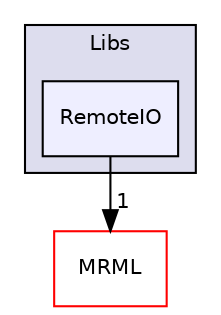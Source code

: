 digraph "Libs/RemoteIO" {
  bgcolor=transparent;
  compound=true
  node [ fontsize="10", fontname="Helvetica"];
  edge [ labelfontsize="10", labelfontname="Helvetica"];
  subgraph clusterdir_6e6cb9563333489fde7459b1f95e59a5 {
    graph [ bgcolor="#ddddee", pencolor="black", label="Libs" fontname="Helvetica", fontsize="10", URL="dir_6e6cb9563333489fde7459b1f95e59a5.html"]
  dir_b3f8f97276a91399800852bec615224b [shape=box, label="RemoteIO", style="filled", fillcolor="#eeeeff", pencolor="black", URL="dir_b3f8f97276a91399800852bec615224b.html"];
  }
  dir_bf88b8eb9079642a844821688c9bd6e7 [shape=box label="MRML" color="red" URL="dir_bf88b8eb9079642a844821688c9bd6e7.html"];
  dir_b3f8f97276a91399800852bec615224b->dir_bf88b8eb9079642a844821688c9bd6e7 [headlabel="1", labeldistance=1.5 headhref="dir_000031_000015.html"];
}
